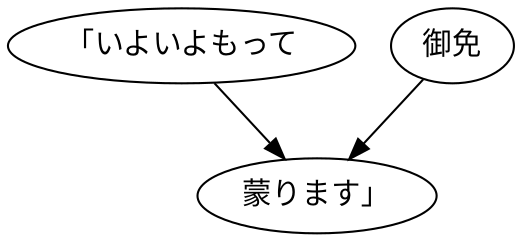 digraph graph8723 {
	node0 [label="「いよいよもって"];
	node1 [label="御免"];
	node2 [label="蒙ります」"];
	node0 -> node2;
	node1 -> node2;
}
